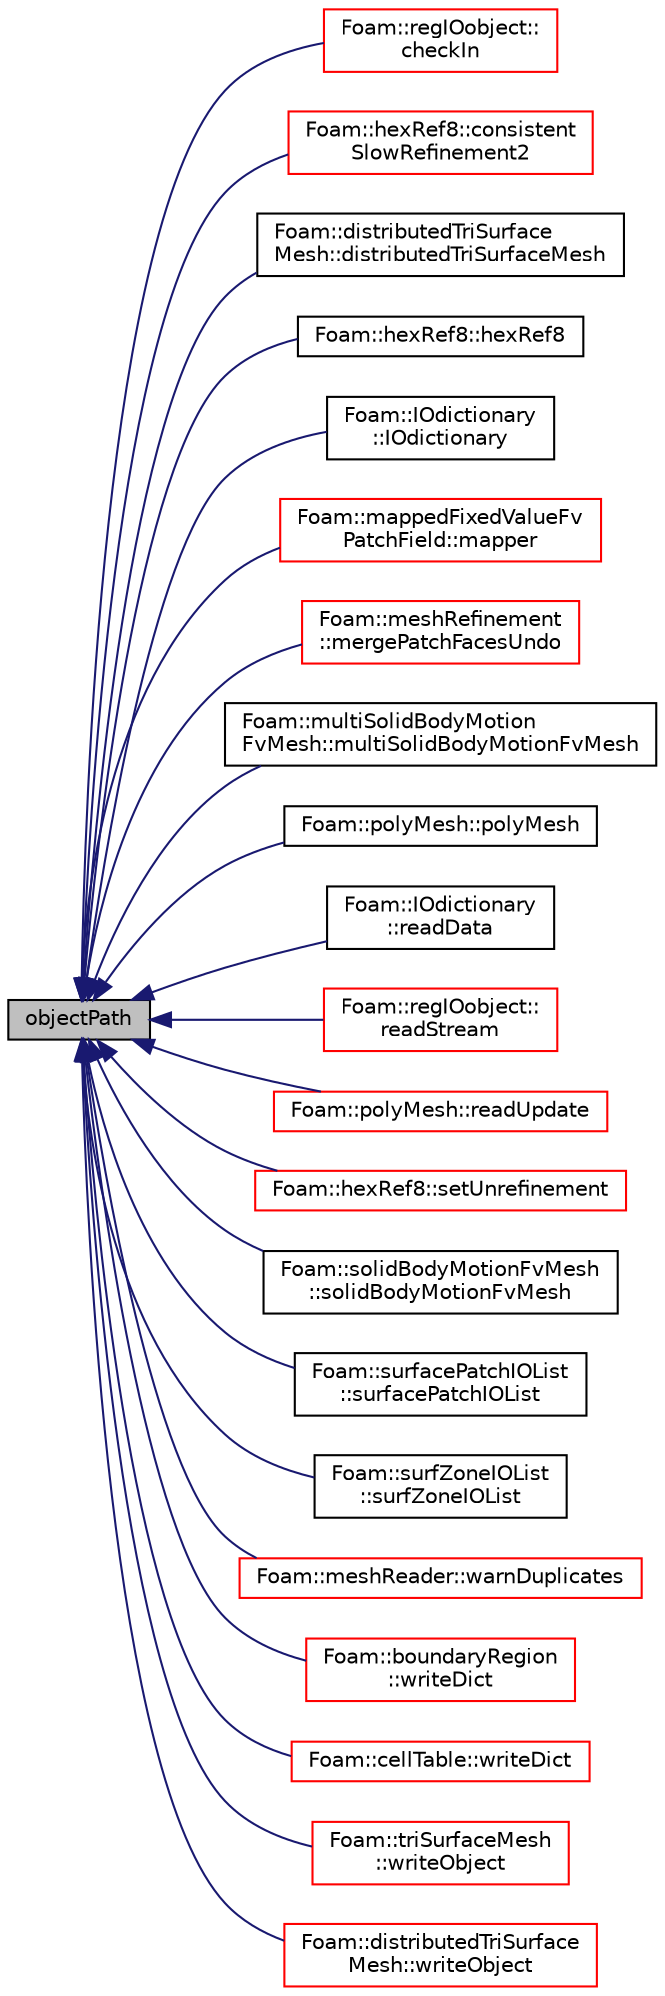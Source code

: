 digraph "objectPath"
{
  bgcolor="transparent";
  edge [fontname="Helvetica",fontsize="10",labelfontname="Helvetica",labelfontsize="10"];
  node [fontname="Helvetica",fontsize="10",shape=record];
  rankdir="LR";
  Node17498 [label="objectPath",height=0.2,width=0.4,color="black", fillcolor="grey75", style="filled", fontcolor="black"];
  Node17498 -> Node17499 [dir="back",color="midnightblue",fontsize="10",style="solid",fontname="Helvetica"];
  Node17499 [label="Foam::regIOobject::\lcheckIn",height=0.2,width=0.4,color="red",URL="$a27441.html#af9e300b410088279d671077efe9751f8",tooltip="Add object to registry. "];
  Node17498 -> Node17761 [dir="back",color="midnightblue",fontsize="10",style="solid",fontname="Helvetica"];
  Node17761 [label="Foam::hexRef8::consistent\lSlowRefinement2",height=0.2,width=0.4,color="red",URL="$a22413.html#aeb8716163dcd0280ef71a13d2f7814a8",tooltip="Like consistentSlowRefinement but uses different meshWave. "];
  Node17498 -> Node17766 [dir="back",color="midnightblue",fontsize="10",style="solid",fontname="Helvetica"];
  Node17766 [label="Foam::distributedTriSurface\lMesh::distributedTriSurfaceMesh",height=0.2,width=0.4,color="black",URL="$a29993.html#a6a2bfdfbb57bb45cbcb9975d3de13547",tooltip="Construct read. Does findInstance to find io.local(). "];
  Node17498 -> Node17767 [dir="back",color="midnightblue",fontsize="10",style="solid",fontname="Helvetica"];
  Node17767 [label="Foam::hexRef8::hexRef8",height=0.2,width=0.4,color="black",URL="$a22413.html#a38c122950a32c54a78c49acb2637ac88",tooltip="Construct from mesh, read_if_present refinement data. "];
  Node17498 -> Node17768 [dir="back",color="midnightblue",fontsize="10",style="solid",fontname="Helvetica"];
  Node17768 [label="Foam::IOdictionary\l::IOdictionary",height=0.2,width=0.4,color="black",URL="$a27265.html#a668d1ac4fd646613b3a8063bd830a724",tooltip="Construct given an IOobject. "];
  Node17498 -> Node17769 [dir="back",color="midnightblue",fontsize="10",style="solid",fontname="Helvetica"];
  Node17769 [label="Foam::mappedFixedValueFv\lPatchField::mapper",height=0.2,width=0.4,color="red",URL="$a22977.html#a837223c71261372bc2f1624ec9351309"];
  Node17498 -> Node17771 [dir="back",color="midnightblue",fontsize="10",style="solid",fontname="Helvetica"];
  Node17771 [label="Foam::meshRefinement\l::mergePatchFacesUndo",height=0.2,width=0.4,color="red",URL="$a25857.html#a46abeca243f55035145fe45edc956bef",tooltip="Merge coplanar faces. preserveFaces is != -1 for faces. "];
  Node17498 -> Node17772 [dir="back",color="midnightblue",fontsize="10",style="solid",fontname="Helvetica"];
  Node17772 [label="Foam::multiSolidBodyMotion\lFvMesh::multiSolidBodyMotionFvMesh",height=0.2,width=0.4,color="black",URL="$a22113.html#a51e921d3df17b3742d31ef77f0732942",tooltip="Construct from IOobject. "];
  Node17498 -> Node17509 [dir="back",color="midnightblue",fontsize="10",style="solid",fontname="Helvetica"];
  Node17509 [label="Foam::polyMesh::polyMesh",height=0.2,width=0.4,color="black",URL="$a28565.html#a86bfdf5a1dd18f6959dc33e02dbe89c1",tooltip="Construct from IOobject. "];
  Node17498 -> Node17773 [dir="back",color="midnightblue",fontsize="10",style="solid",fontname="Helvetica"];
  Node17773 [label="Foam::IOdictionary\l::readData",height=0.2,width=0.4,color="black",URL="$a27265.html#ac3b3d77e7369ae2785973778644137c5",tooltip="ReadData function required for regIOobject read operation. "];
  Node17498 -> Node17774 [dir="back",color="midnightblue",fontsize="10",style="solid",fontname="Helvetica"];
  Node17774 [label="Foam::regIOobject::\lreadStream",height=0.2,width=0.4,color="red",URL="$a27441.html#a1cab0be4cd0a737bfcdd4e43a032d3fd",tooltip="Return Istream and check object type against that given. "];
  Node17498 -> Node17513 [dir="back",color="midnightblue",fontsize="10",style="solid",fontname="Helvetica"];
  Node17513 [label="Foam::polyMesh::readUpdate",height=0.2,width=0.4,color="red",URL="$a28565.html#a9d298b9dbcdbe96c85e7ea556233a8c2",tooltip="Update the mesh based on the mesh files saved in. "];
  Node17498 -> Node17785 [dir="back",color="midnightblue",fontsize="10",style="solid",fontname="Helvetica"];
  Node17785 [label="Foam::hexRef8::setUnrefinement",height=0.2,width=0.4,color="red",URL="$a22413.html#aa4246c753057abd6ecf4b510ee30bd99",tooltip="Remove some refinement. Needs to be supplied output of. "];
  Node17498 -> Node17799 [dir="back",color="midnightblue",fontsize="10",style="solid",fontname="Helvetica"];
  Node17799 [label="Foam::solidBodyMotionFvMesh\l::solidBodyMotionFvMesh",height=0.2,width=0.4,color="black",URL="$a22157.html#af7e61ff685d96a6e136432a028e3e50d",tooltip="Construct from IOobject. "];
  Node17498 -> Node17800 [dir="back",color="midnightblue",fontsize="10",style="solid",fontname="Helvetica"];
  Node17800 [label="Foam::surfacePatchIOList\l::surfacePatchIOList",height=0.2,width=0.4,color="black",URL="$a31957.html#afaf45df32d27a5d82144fcf3859302e5",tooltip="Static data someStaticData. "];
  Node17498 -> Node17801 [dir="back",color="midnightblue",fontsize="10",style="solid",fontname="Helvetica"];
  Node17801 [label="Foam::surfZoneIOList\l::surfZoneIOList",height=0.2,width=0.4,color="black",URL="$a30969.html#aacd971853679444296b2907d118fb0ea",tooltip="Construct from IOobject. "];
  Node17498 -> Node17802 [dir="back",color="midnightblue",fontsize="10",style="solid",fontname="Helvetica"];
  Node17802 [label="Foam::meshReader::warnDuplicates",height=0.2,width=0.4,color="red",URL="$a22065.html#a2638db035b2a192cbe57e864292f2823",tooltip="Warn about repeated names. "];
  Node17498 -> Node17803 [dir="back",color="midnightblue",fontsize="10",style="solid",fontname="Helvetica"];
  Node17803 [label="Foam::boundaryRegion\l::writeDict",height=0.2,width=0.4,color="red",URL="$a22077.html#a5e0e3f6379801645b054898461a759fb",tooltip="Write constant/boundaryRegion for later reuse. "];
  Node17498 -> Node17810 [dir="back",color="midnightblue",fontsize="10",style="solid",fontname="Helvetica"];
  Node17810 [label="Foam::cellTable::writeDict",height=0.2,width=0.4,color="red",URL="$a22081.html#ac541ca9cdaa39c51c673abb39b0ed033",tooltip="Write constant/cellTable for later reuse. "];
  Node17498 -> Node17815 [dir="back",color="midnightblue",fontsize="10",style="solid",fontname="Helvetica"];
  Node17815 [label="Foam::triSurfaceMesh\l::writeObject",height=0.2,width=0.4,color="red",URL="$a26393.html#aac52c08633b4e1e66bc6fb382b7ec674",tooltip="Write using given format, version and compression. "];
  Node17498 -> Node17834 [dir="back",color="midnightblue",fontsize="10",style="solid",fontname="Helvetica"];
  Node17834 [label="Foam::distributedTriSurface\lMesh::writeObject",height=0.2,width=0.4,color="red",URL="$a29993.html#aac52c08633b4e1e66bc6fb382b7ec674",tooltip="Write using given format, version and compression. "];
}
